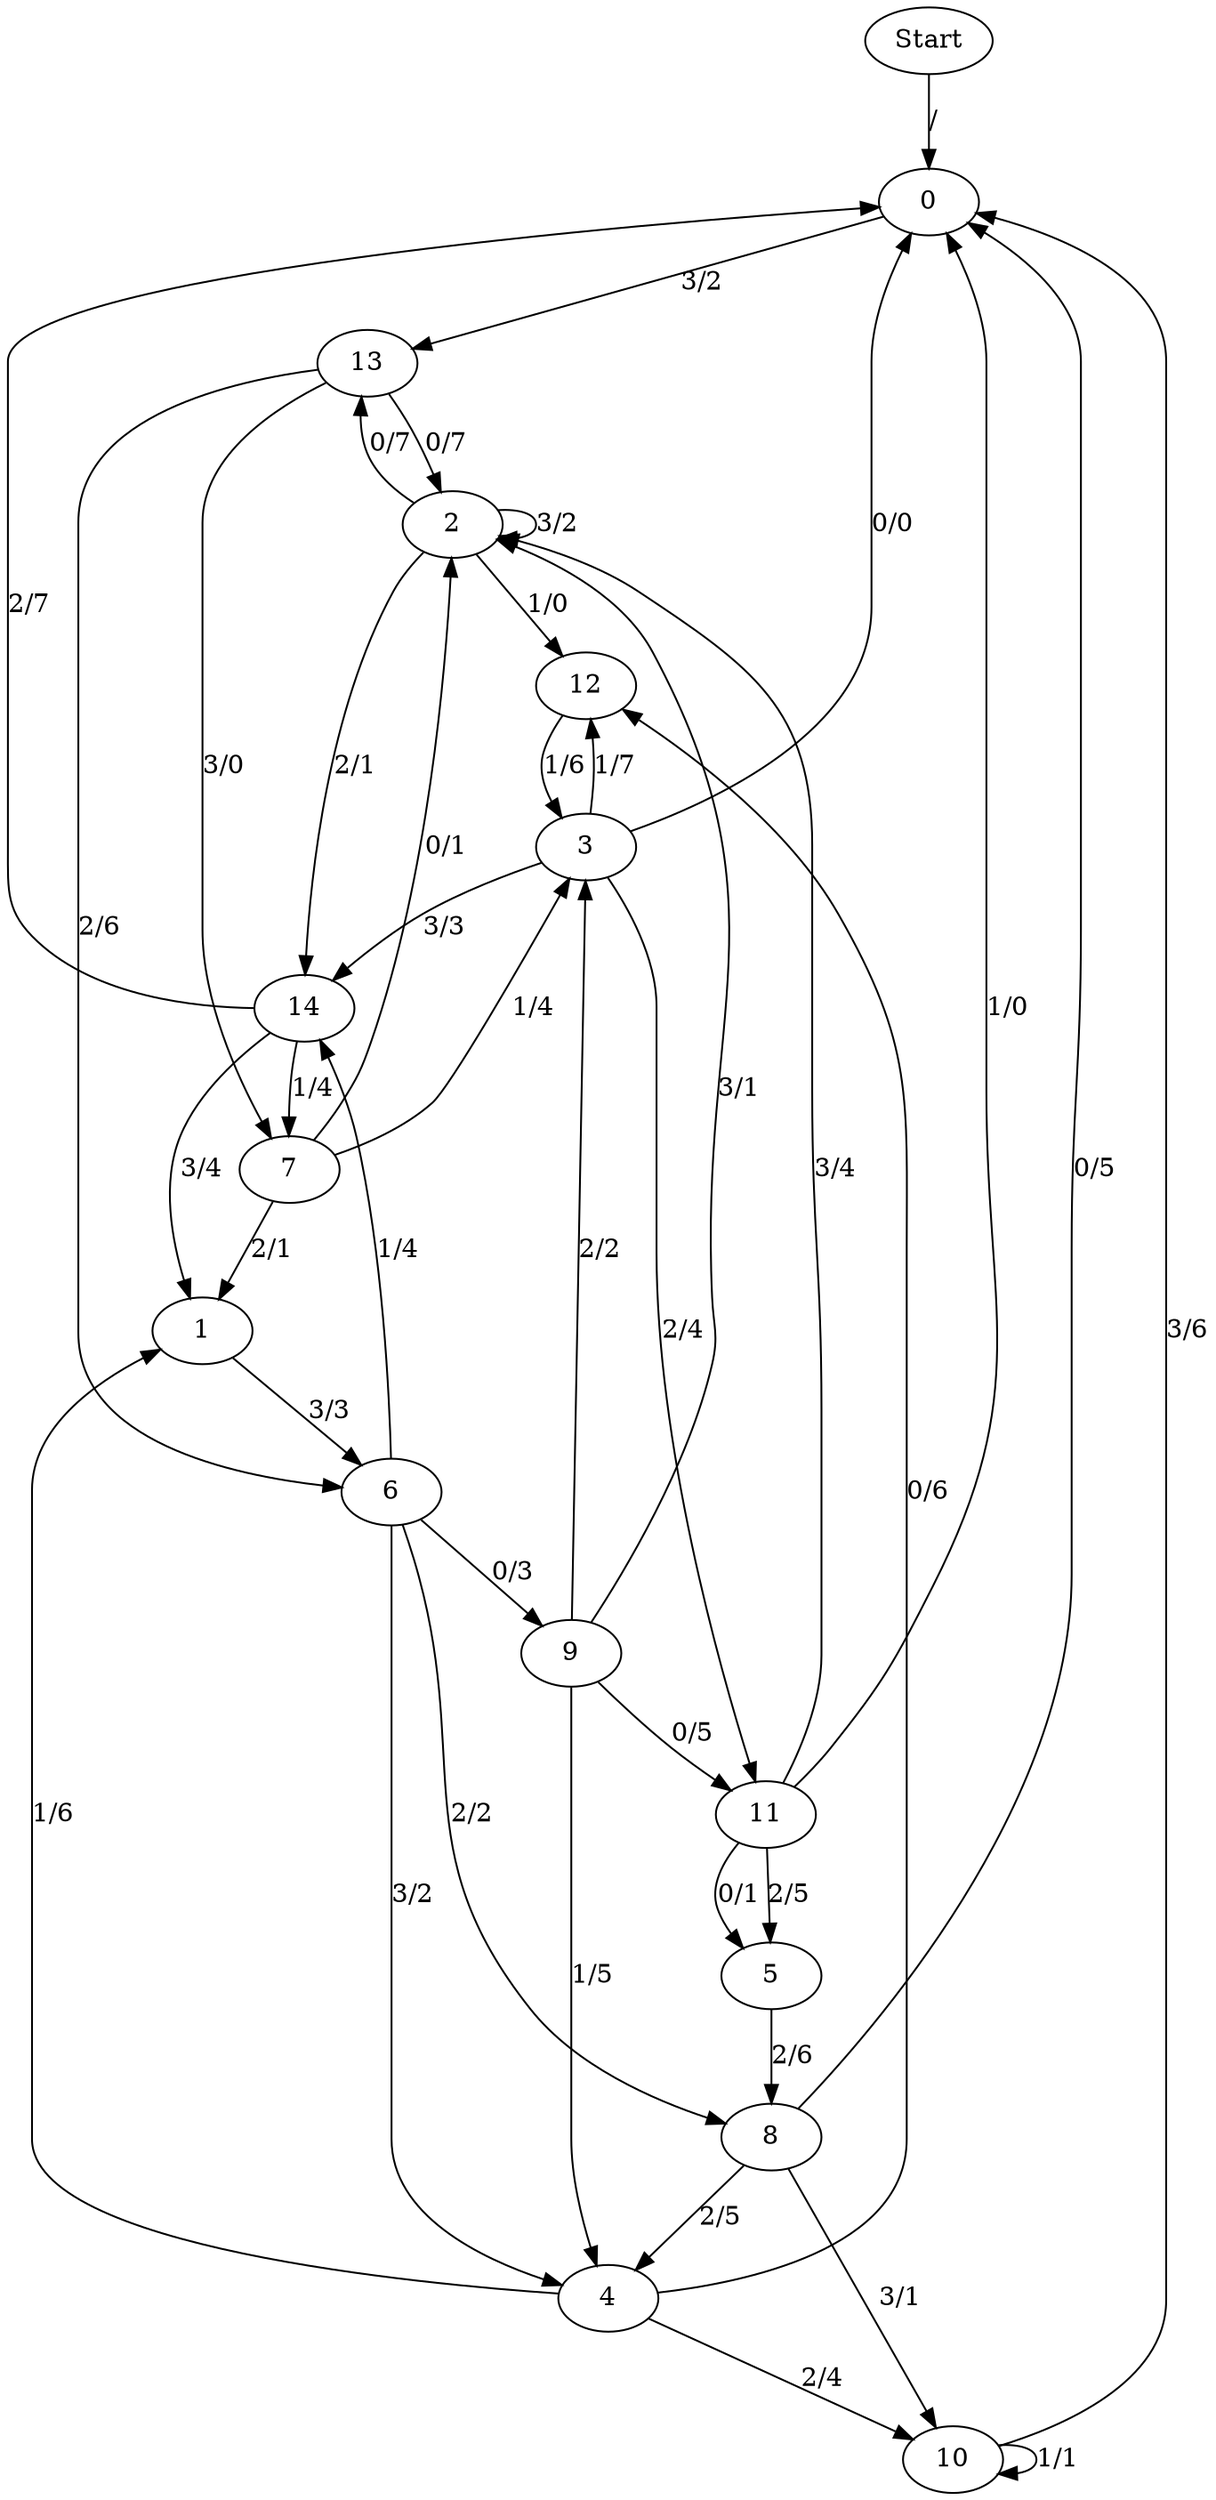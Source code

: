digraph {
	Start -> 0 [label="/"]
	0 -> 13 [label="3/2"]
	9 -> 2 [label="3/1"]
	9 -> 11 [label="0/5"]
	9 -> 4 [label="1/5"]
	9 -> 3 [label="2/2"]
	3 -> 14 [label="3/3"]
	3 -> 0 [label="0/0"]
	3 -> 12 [label="1/7"]
	3 -> 11 [label="2/4"]
	11 -> 5 [label="2/5"]
	11 -> 2 [label="3/4"]
	11 -> 5 [label="0/1"]
	11 -> 0 [label="1/0"]
	5 -> 8 [label="2/6"]
	2 -> 13 [label="0/7"]
	2 -> 12 [label="1/0"]
	2 -> 14 [label="2/1"]
	2 -> 2 [label="3/2"]
	13 -> 2 [label="0/7"]
	13 -> 6 [label="2/6"]
	13 -> 7 [label="3/0"]
	6 -> 8 [label="2/2"]
	6 -> 4 [label="3/2"]
	6 -> 9 [label="0/3"]
	6 -> 14 [label="1/4"]
	8 -> 10 [label="3/1"]
	8 -> 0 [label="0/5"]
	8 -> 4 [label="2/5"]
	14 -> 1 [label="3/4"]
	14 -> 7 [label="1/4"]
	14 -> 0 [label="2/7"]
	7 -> 1 [label="2/1"]
	7 -> 2 [label="0/1"]
	7 -> 3 [label="1/4"]
	4 -> 10 [label="2/4"]
	4 -> 12 [label="0/6"]
	4 -> 1 [label="1/6"]
	1 -> 6 [label="3/3"]
	10 -> 0 [label="3/6"]
	10 -> 10 [label="1/1"]
	12 -> 3 [label="1/6"]
}